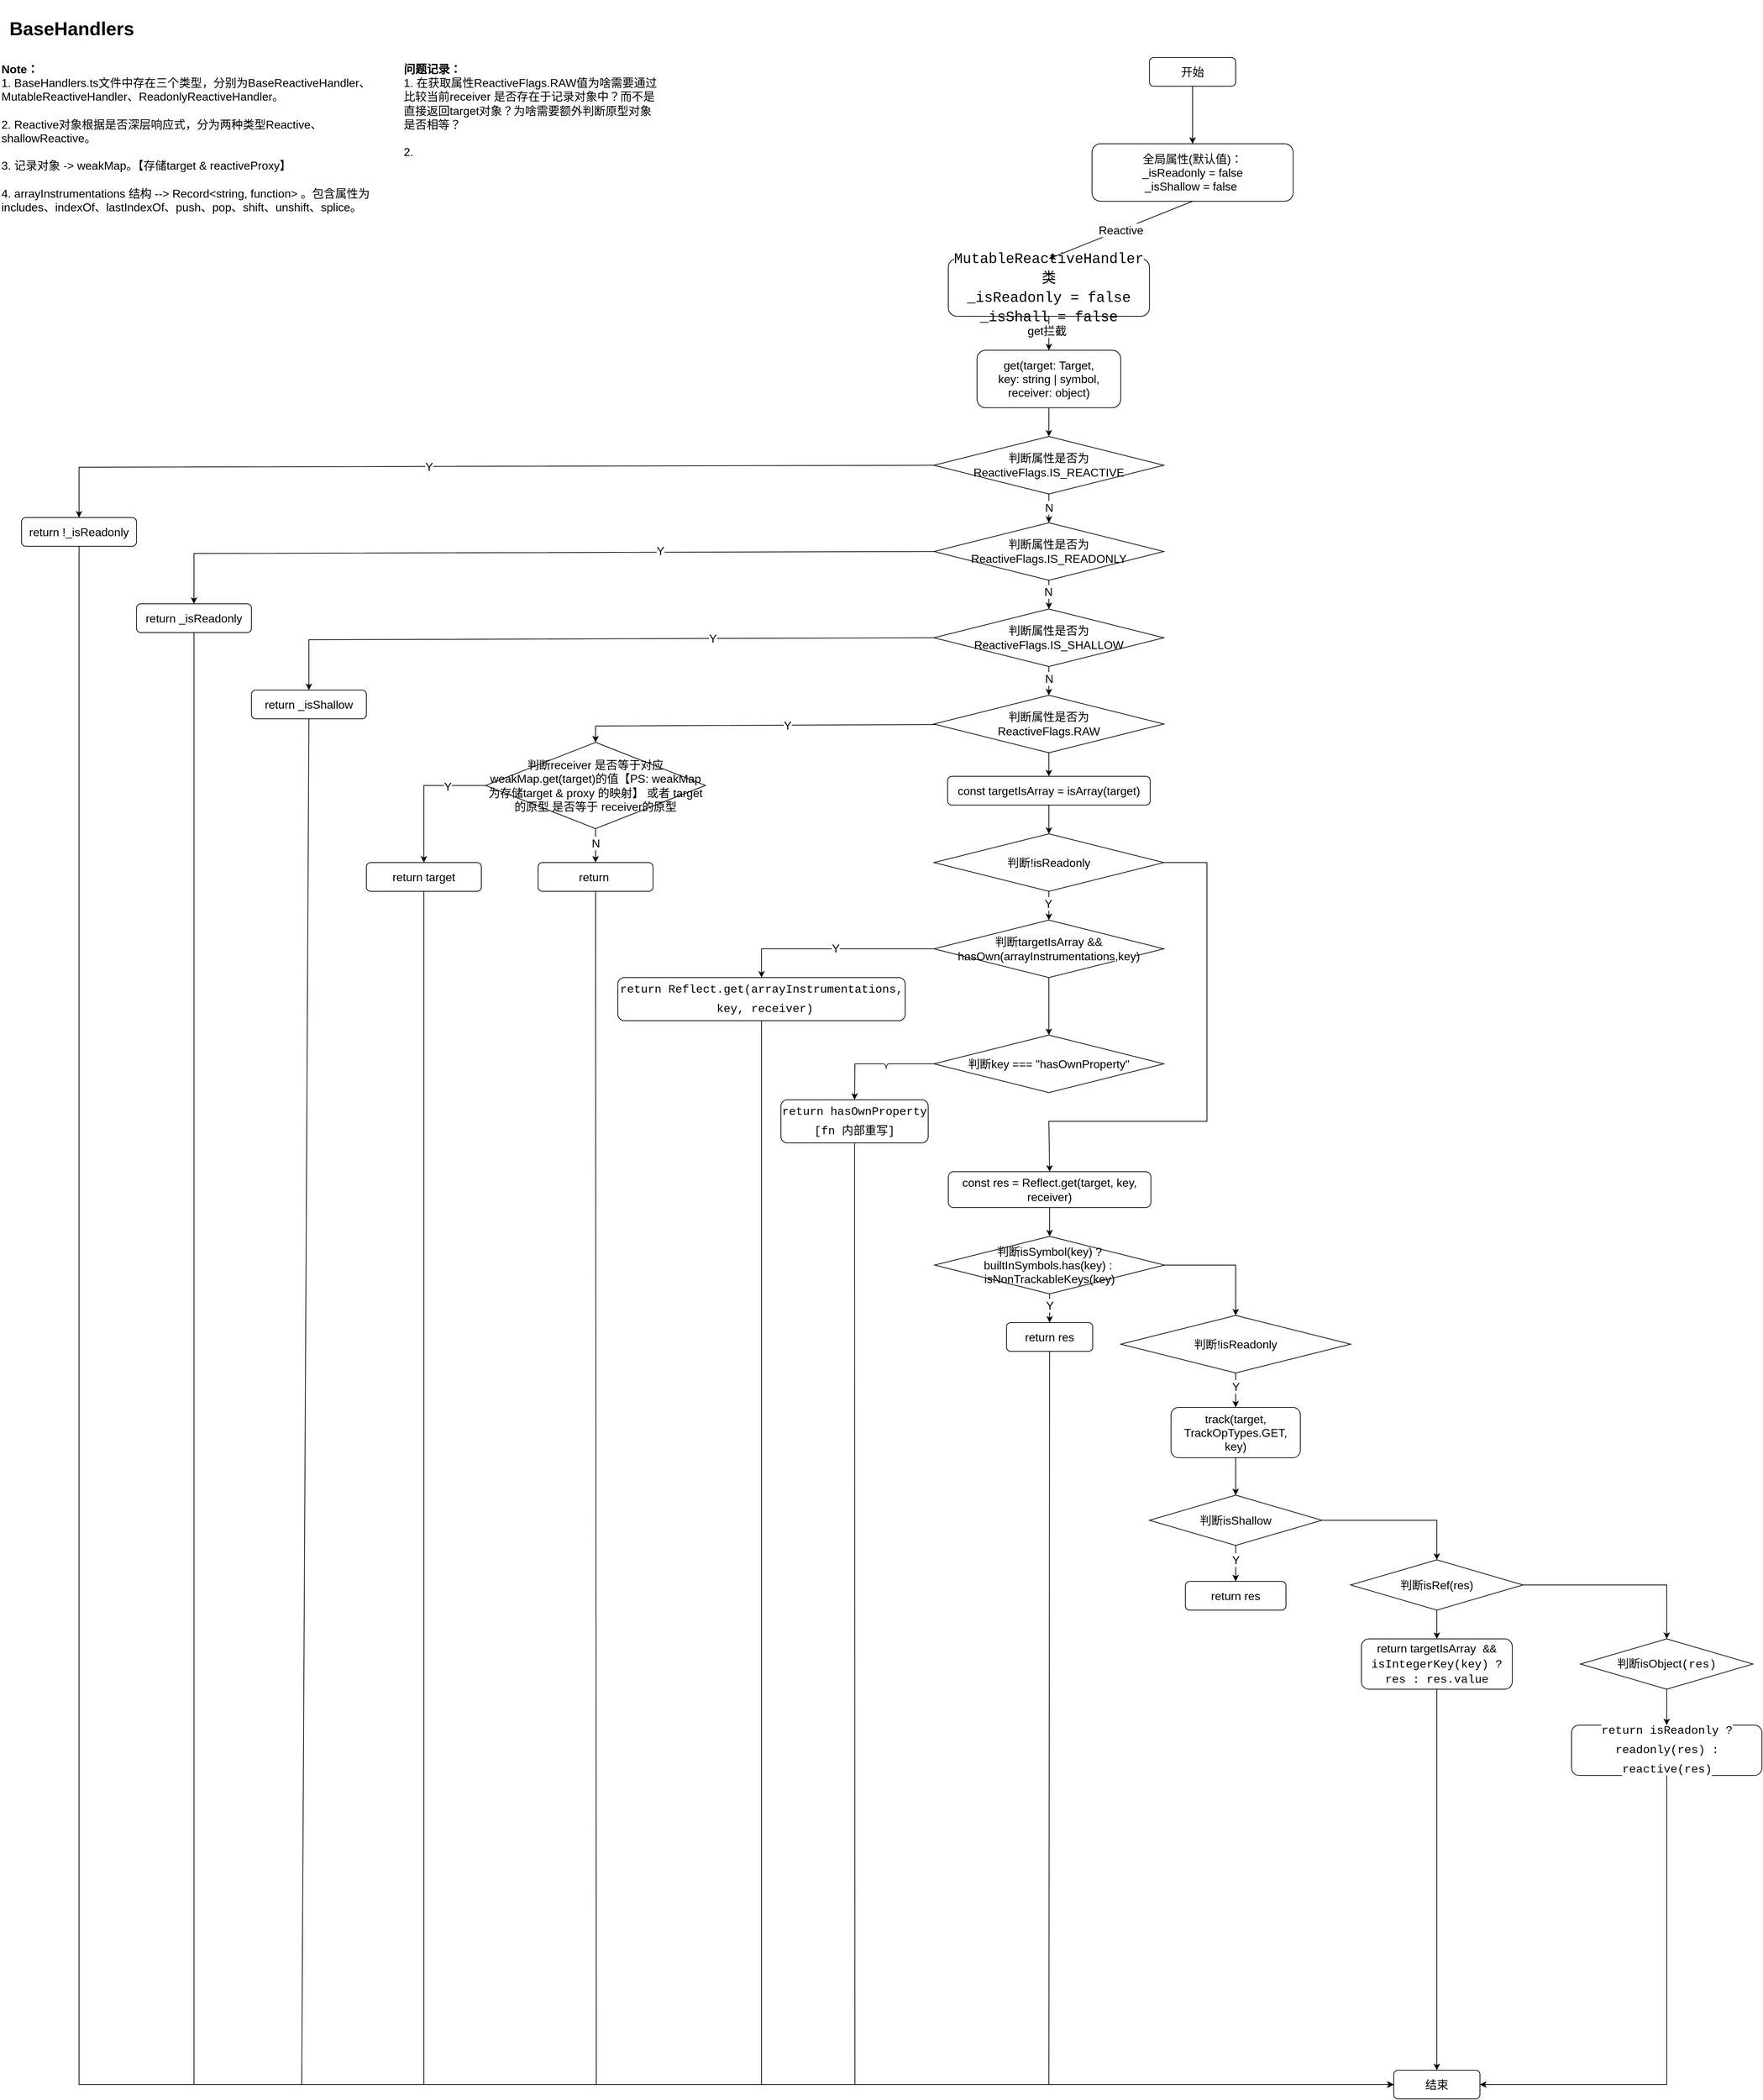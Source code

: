 <mxfile version="21.6.1" type="device">
  <diagram name="第 1 页" id="eE3fHEXswbHY-f9UicwJ">
    <mxGraphModel dx="2695" dy="1029" grid="1" gridSize="10" guides="1" tooltips="1" connect="1" arrows="1" fold="1" page="1" pageScale="1" pageWidth="1169" pageHeight="827" math="0" shadow="0">
      <root>
        <mxCell id="0" />
        <mxCell id="1" parent="0" />
        <mxCell id="02nY0yU2g49zin4ahf_P-1" value="开始" style="rounded=1;whiteSpace=wrap;html=1;fontSize=16;" vertex="1" parent="1">
          <mxGeometry x="480" y="120" width="120" height="40" as="geometry" />
        </mxCell>
        <mxCell id="02nY0yU2g49zin4ahf_P-4" value="BaseHandlers" style="text;html=1;strokeColor=none;fillColor=none;align=center;verticalAlign=middle;whiteSpace=wrap;rounded=0;fontSize=26;fontStyle=1" vertex="1" parent="1">
          <mxGeometry x="-1120" y="40" width="200" height="80" as="geometry" />
        </mxCell>
        <mxCell id="02nY0yU2g49zin4ahf_P-5" value="全局属性(默认值)：&lt;br&gt;_isReadonly = false&lt;br&gt;_isShallow = false&amp;nbsp;" style="rounded=1;whiteSpace=wrap;html=1;fontSize=16;" vertex="1" parent="1">
          <mxGeometry x="400" y="240" width="280" height="80" as="geometry" />
        </mxCell>
        <mxCell id="02nY0yU2g49zin4ahf_P-10" value="" style="endArrow=classic;html=1;rounded=0;exitX=0.5;exitY=1;exitDx=0;exitDy=0;" edge="1" parent="1" source="02nY0yU2g49zin4ahf_P-1" target="02nY0yU2g49zin4ahf_P-5">
          <mxGeometry width="50" height="50" relative="1" as="geometry">
            <mxPoint x="170" y="310" as="sourcePoint" />
            <mxPoint x="220" y="260" as="targetPoint" />
          </mxGeometry>
        </mxCell>
        <mxCell id="02nY0yU2g49zin4ahf_P-13" value="get(target: Target,&lt;br&gt;key: string | symbol,&lt;br&gt;receiver: object)" style="rounded=1;whiteSpace=wrap;html=1;fontSize=16;" vertex="1" parent="1">
          <mxGeometry x="240" y="527.27" width="200" height="80" as="geometry" />
        </mxCell>
        <mxCell id="02nY0yU2g49zin4ahf_P-15" value="&lt;div style=&quot;font-family: Consolas, &amp;quot;Courier New&amp;quot;, monospace; font-size: 20px; line-height: 27px;&quot;&gt;&lt;span style=&quot;background-color: rgb(255, 255, 255);&quot;&gt;MutableReactiveHandler类&lt;/span&gt;&lt;/div&gt;&lt;div style=&quot;font-family: Consolas, &amp;quot;Courier New&amp;quot;, monospace; font-size: 20px; line-height: 27px;&quot;&gt;_isReadonly = false&lt;/div&gt;&lt;div style=&quot;font-family: Consolas, &amp;quot;Courier New&amp;quot;, monospace; font-size: 20px; line-height: 27px;&quot;&gt;_isShall = false&lt;/div&gt;" style="rounded=1;whiteSpace=wrap;html=1;fontSize=16;" vertex="1" parent="1">
          <mxGeometry x="200" y="400" width="280" height="80" as="geometry" />
        </mxCell>
        <mxCell id="02nY0yU2g49zin4ahf_P-16" value="" style="endArrow=classic;html=1;rounded=0;exitX=0.5;exitY=1;exitDx=0;exitDy=0;entryX=0.5;entryY=0;entryDx=0;entryDy=0;" edge="1" parent="1" source="02nY0yU2g49zin4ahf_P-5" target="02nY0yU2g49zin4ahf_P-15">
          <mxGeometry width="50" height="50" relative="1" as="geometry">
            <mxPoint x="740" y="440" as="sourcePoint" />
            <mxPoint x="790" y="390" as="targetPoint" />
          </mxGeometry>
        </mxCell>
        <mxCell id="02nY0yU2g49zin4ahf_P-19" value="Reactive" style="edgeLabel;html=1;align=center;verticalAlign=middle;resizable=0;points=[];fontSize=16;" vertex="1" connectable="0" parent="02nY0yU2g49zin4ahf_P-16">
          <mxGeometry x="-0.095" relative="1" as="geometry">
            <mxPoint x="-10" y="4" as="offset" />
          </mxGeometry>
        </mxCell>
        <mxCell id="02nY0yU2g49zin4ahf_P-17" value="" style="endArrow=classic;html=1;rounded=0;exitX=0.5;exitY=1;exitDx=0;exitDy=0;entryX=0.5;entryY=0;entryDx=0;entryDy=0;" edge="1" parent="1" source="02nY0yU2g49zin4ahf_P-15" target="02nY0yU2g49zin4ahf_P-13">
          <mxGeometry width="50" height="50" relative="1" as="geometry">
            <mxPoint x="550" y="580" as="sourcePoint" />
            <mxPoint x="600" y="530" as="targetPoint" />
          </mxGeometry>
        </mxCell>
        <mxCell id="02nY0yU2g49zin4ahf_P-18" value="get拦截" style="edgeLabel;html=1;align=center;verticalAlign=middle;resizable=0;points=[];fontSize=16;" vertex="1" connectable="0" parent="02nY0yU2g49zin4ahf_P-17">
          <mxGeometry x="-0.18" y="-3" relative="1" as="geometry">
            <mxPoint as="offset" />
          </mxGeometry>
        </mxCell>
        <mxCell id="02nY0yU2g49zin4ahf_P-21" value="判断属性是否为&lt;br&gt;ReactiveFlags.IS_REACTIVE" style="rhombus;whiteSpace=wrap;html=1;fontSize=16;" vertex="1" parent="1">
          <mxGeometry x="180" y="647.27" width="320" height="80" as="geometry" />
        </mxCell>
        <mxCell id="02nY0yU2g49zin4ahf_P-22" value="" style="endArrow=classic;html=1;rounded=0;exitX=0.5;exitY=1;exitDx=0;exitDy=0;entryX=0.5;entryY=0;entryDx=0;entryDy=0;" edge="1" parent="1" source="02nY0yU2g49zin4ahf_P-13" target="02nY0yU2g49zin4ahf_P-21">
          <mxGeometry width="50" height="50" relative="1" as="geometry">
            <mxPoint x="632" y="657.27" as="sourcePoint" />
            <mxPoint x="682" y="607.27" as="targetPoint" />
          </mxGeometry>
        </mxCell>
        <mxCell id="02nY0yU2g49zin4ahf_P-23" value="结束" style="rounded=1;whiteSpace=wrap;html=1;fontSize=16;" vertex="1" parent="1">
          <mxGeometry x="820" y="2920" width="120" height="40" as="geometry" />
        </mxCell>
        <mxCell id="02nY0yU2g49zin4ahf_P-24" value="return !_isReadonly" style="rounded=1;whiteSpace=wrap;html=1;fontSize=16;" vertex="1" parent="1">
          <mxGeometry x="-1090" y="760" width="160" height="40" as="geometry" />
        </mxCell>
        <mxCell id="02nY0yU2g49zin4ahf_P-25" value="" style="endArrow=classic;html=1;rounded=0;exitX=0;exitY=0.5;exitDx=0;exitDy=0;entryX=0.5;entryY=0;entryDx=0;entryDy=0;" edge="1" parent="1" source="02nY0yU2g49zin4ahf_P-21" target="02nY0yU2g49zin4ahf_P-24">
          <mxGeometry width="50" height="50" relative="1" as="geometry">
            <mxPoint x="282" y="907.27" as="sourcePoint" />
            <mxPoint x="332" y="857.27" as="targetPoint" />
            <Array as="points">
              <mxPoint x="-1010" y="690" />
            </Array>
          </mxGeometry>
        </mxCell>
        <mxCell id="02nY0yU2g49zin4ahf_P-27" value="Y" style="edgeLabel;html=1;align=center;verticalAlign=middle;resizable=0;points=[];fontSize=16;" vertex="1" connectable="0" parent="02nY0yU2g49zin4ahf_P-25">
          <mxGeometry x="0.168" y="-2" relative="1" as="geometry">
            <mxPoint x="33" y="2" as="offset" />
          </mxGeometry>
        </mxCell>
        <mxCell id="02nY0yU2g49zin4ahf_P-26" value="" style="endArrow=classic;html=1;rounded=0;exitX=0.5;exitY=1;exitDx=0;exitDy=0;entryX=0;entryY=0.5;entryDx=0;entryDy=0;" edge="1" parent="1" source="02nY0yU2g49zin4ahf_P-24" target="02nY0yU2g49zin4ahf_P-23">
          <mxGeometry width="50" height="50" relative="1" as="geometry">
            <mxPoint x="450" y="1330" as="sourcePoint" />
            <mxPoint x="500" y="1280" as="targetPoint" />
            <Array as="points">
              <mxPoint x="-1010" y="2940" />
            </Array>
          </mxGeometry>
        </mxCell>
        <mxCell id="02nY0yU2g49zin4ahf_P-28" value="判断属性是否为&lt;br&gt;ReactiveFlags.IS_READONLY" style="rhombus;whiteSpace=wrap;html=1;fontSize=16;" vertex="1" parent="1">
          <mxGeometry x="180" y="767.27" width="320" height="80" as="geometry" />
        </mxCell>
        <mxCell id="02nY0yU2g49zin4ahf_P-29" value="" style="endArrow=classic;html=1;rounded=0;exitX=0.5;exitY=1;exitDx=0;exitDy=0;" edge="1" parent="1" source="02nY0yU2g49zin4ahf_P-21" target="02nY0yU2g49zin4ahf_P-28">
          <mxGeometry width="50" height="50" relative="1" as="geometry">
            <mxPoint x="522" y="777.27" as="sourcePoint" />
            <mxPoint x="572" y="727.27" as="targetPoint" />
          </mxGeometry>
        </mxCell>
        <mxCell id="02nY0yU2g49zin4ahf_P-43" value="N" style="edgeLabel;html=1;align=center;verticalAlign=middle;resizable=0;points=[];fontSize=16;" vertex="1" connectable="0" parent="02nY0yU2g49zin4ahf_P-29">
          <mxGeometry x="-0.086" relative="1" as="geometry">
            <mxPoint as="offset" />
          </mxGeometry>
        </mxCell>
        <mxCell id="02nY0yU2g49zin4ahf_P-30" value="return _isReadonly" style="rounded=1;whiteSpace=wrap;html=1;fontSize=16;" vertex="1" parent="1">
          <mxGeometry x="-930" y="880" width="160" height="40" as="geometry" />
        </mxCell>
        <mxCell id="02nY0yU2g49zin4ahf_P-31" value="" style="endArrow=classic;html=1;rounded=0;entryX=0.5;entryY=0;entryDx=0;entryDy=0;exitX=0;exitY=0.5;exitDx=0;exitDy=0;" edge="1" parent="1" source="02nY0yU2g49zin4ahf_P-28" target="02nY0yU2g49zin4ahf_P-30">
          <mxGeometry width="50" height="50" relative="1" as="geometry">
            <mxPoint x="22" y="817.27" as="sourcePoint" />
            <mxPoint x="72" y="767.27" as="targetPoint" />
            <Array as="points">
              <mxPoint x="-850" y="810" />
            </Array>
          </mxGeometry>
        </mxCell>
        <mxCell id="02nY0yU2g49zin4ahf_P-38" value="Y" style="edgeLabel;html=1;align=center;verticalAlign=middle;resizable=0;points=[];fontSize=16;" vertex="1" connectable="0" parent="02nY0yU2g49zin4ahf_P-31">
          <mxGeometry x="-0.306" y="-3" relative="1" as="geometry">
            <mxPoint as="offset" />
          </mxGeometry>
        </mxCell>
        <mxCell id="02nY0yU2g49zin4ahf_P-33" value="" style="endArrow=classic;html=1;rounded=0;exitX=0.5;exitY=1;exitDx=0;exitDy=0;entryX=0;entryY=0.5;entryDx=0;entryDy=0;" edge="1" parent="1" source="02nY0yU2g49zin4ahf_P-30" target="02nY0yU2g49zin4ahf_P-23">
          <mxGeometry width="50" height="50" relative="1" as="geometry">
            <mxPoint x="230" y="1210" as="sourcePoint" />
            <mxPoint x="280" y="1160" as="targetPoint" />
            <Array as="points">
              <mxPoint x="-850" y="2940" />
            </Array>
          </mxGeometry>
        </mxCell>
        <mxCell id="02nY0yU2g49zin4ahf_P-34" value="判断属性是否为&lt;br&gt;ReactiveFlags.IS_SHALLOW" style="rhombus;whiteSpace=wrap;html=1;fontSize=16;" vertex="1" parent="1">
          <mxGeometry x="180" y="887.27" width="320" height="80" as="geometry" />
        </mxCell>
        <mxCell id="02nY0yU2g49zin4ahf_P-35" value="" style="endArrow=classic;html=1;rounded=0;exitX=0.5;exitY=1;exitDx=0;exitDy=0;entryX=0.5;entryY=0;entryDx=0;entryDy=0;" edge="1" parent="1" source="02nY0yU2g49zin4ahf_P-28" target="02nY0yU2g49zin4ahf_P-34">
          <mxGeometry width="50" height="50" relative="1" as="geometry">
            <mxPoint x="522" y="857.27" as="sourcePoint" />
            <mxPoint x="522" y="897.27" as="targetPoint" />
          </mxGeometry>
        </mxCell>
        <mxCell id="02nY0yU2g49zin4ahf_P-44" value="N" style="edgeLabel;html=1;align=center;verticalAlign=middle;resizable=0;points=[];fontSize=16;" vertex="1" connectable="0" parent="02nY0yU2g49zin4ahf_P-35">
          <mxGeometry x="-0.229" y="-1" relative="1" as="geometry">
            <mxPoint as="offset" />
          </mxGeometry>
        </mxCell>
        <mxCell id="02nY0yU2g49zin4ahf_P-36" value="return _isShallow" style="rounded=1;whiteSpace=wrap;html=1;fontSize=16;" vertex="1" parent="1">
          <mxGeometry x="-770" y="1000" width="160" height="40" as="geometry" />
        </mxCell>
        <mxCell id="02nY0yU2g49zin4ahf_P-37" value="" style="endArrow=classic;html=1;rounded=0;exitX=0;exitY=0.5;exitDx=0;exitDy=0;entryX=0.5;entryY=0;entryDx=0;entryDy=0;" edge="1" parent="1" source="02nY0yU2g49zin4ahf_P-34" target="02nY0yU2g49zin4ahf_P-36">
          <mxGeometry width="50" height="50" relative="1" as="geometry">
            <mxPoint x="92" y="937.27" as="sourcePoint" />
            <mxPoint x="142" y="887.27" as="targetPoint" />
            <Array as="points">
              <mxPoint x="-690" y="930" />
            </Array>
          </mxGeometry>
        </mxCell>
        <mxCell id="02nY0yU2g49zin4ahf_P-39" value="Y" style="edgeLabel;html=1;align=center;verticalAlign=middle;resizable=0;points=[];fontSize=16;" vertex="1" connectable="0" parent="02nY0yU2g49zin4ahf_P-37">
          <mxGeometry x="-0.344" relative="1" as="geometry">
            <mxPoint as="offset" />
          </mxGeometry>
        </mxCell>
        <mxCell id="02nY0yU2g49zin4ahf_P-40" value="" style="endArrow=classic;html=1;rounded=0;exitX=0.5;exitY=1;exitDx=0;exitDy=0;entryX=0;entryY=0.5;entryDx=0;entryDy=0;" edge="1" parent="1" source="02nY0yU2g49zin4ahf_P-54" target="02nY0yU2g49zin4ahf_P-23">
          <mxGeometry width="50" height="50" relative="1" as="geometry">
            <mxPoint x="-50" y="1130" as="sourcePoint" />
            <mxPoint x="400" y="1270" as="targetPoint" />
            <Array as="points">
              <mxPoint x="-290" y="2940" />
            </Array>
          </mxGeometry>
        </mxCell>
        <mxCell id="02nY0yU2g49zin4ahf_P-41" value="判断属性是否为&lt;br&gt;ReactiveFlags.RAW" style="rhombus;whiteSpace=wrap;html=1;fontSize=16;" vertex="1" parent="1">
          <mxGeometry x="180" y="1007.27" width="320" height="80" as="geometry" />
        </mxCell>
        <mxCell id="02nY0yU2g49zin4ahf_P-42" value="" style="endArrow=classic;html=1;rounded=0;exitX=0.5;exitY=1;exitDx=0;exitDy=0;" edge="1" parent="1" source="02nY0yU2g49zin4ahf_P-34" target="02nY0yU2g49zin4ahf_P-41">
          <mxGeometry width="50" height="50" relative="1" as="geometry">
            <mxPoint x="602" y="1007.27" as="sourcePoint" />
            <mxPoint x="602" y="1047.27" as="targetPoint" />
          </mxGeometry>
        </mxCell>
        <mxCell id="02nY0yU2g49zin4ahf_P-45" value="N" style="edgeLabel;html=1;align=center;verticalAlign=middle;resizable=0;points=[];fontSize=16;" vertex="1" connectable="0" parent="02nY0yU2g49zin4ahf_P-42">
          <mxGeometry x="-0.211" relative="1" as="geometry">
            <mxPoint as="offset" />
          </mxGeometry>
        </mxCell>
        <mxCell id="02nY0yU2g49zin4ahf_P-46" value="" style="endArrow=classic;html=1;rounded=0;entryX=0.5;entryY=0;entryDx=0;entryDy=0;" edge="1" parent="1" source="02nY0yU2g49zin4ahf_P-41" target="02nY0yU2g49zin4ahf_P-52">
          <mxGeometry width="50" height="50" relative="1" as="geometry">
            <mxPoint x="-98" y="1047.27" as="sourcePoint" />
            <mxPoint x="-318" y="1087.27" as="targetPoint" />
            <Array as="points">
              <mxPoint x="-291" y="1050" />
            </Array>
          </mxGeometry>
        </mxCell>
        <mxCell id="02nY0yU2g49zin4ahf_P-49" value="Y" style="edgeLabel;html=1;align=center;verticalAlign=middle;resizable=0;points=[];fontSize=16;" vertex="1" connectable="0" parent="02nY0yU2g49zin4ahf_P-46">
          <mxGeometry x="-0.169" relative="1" as="geometry">
            <mxPoint as="offset" />
          </mxGeometry>
        </mxCell>
        <mxCell id="02nY0yU2g49zin4ahf_P-51" value="" style="endArrow=classic;html=1;rounded=0;exitX=0.5;exitY=1;exitDx=0;exitDy=0;entryX=0.5;entryY=0;entryDx=0;entryDy=0;" edge="1" parent="1" source="02nY0yU2g49zin4ahf_P-41" target="02nY0yU2g49zin4ahf_P-68">
          <mxGeometry width="50" height="50" relative="1" as="geometry">
            <mxPoint x="482" y="1167.27" as="sourcePoint" />
            <mxPoint x="490" y="1120" as="targetPoint" />
          </mxGeometry>
        </mxCell>
        <mxCell id="02nY0yU2g49zin4ahf_P-52" value="判断receiver 是否等于对应weakMap.get(target)的值【PS: weakMap 为存储target &amp;amp; proxy 的映射】 或者 target的原型 是否等于 receiver的原型" style="rhombus;whiteSpace=wrap;html=1;fontSize=16;" vertex="1" parent="1">
          <mxGeometry x="-444" y="1072.73" width="306" height="120" as="geometry" />
        </mxCell>
        <mxCell id="02nY0yU2g49zin4ahf_P-56" value="" style="endArrow=classic;html=1;rounded=0;exitX=0.5;exitY=1;exitDx=0;exitDy=0;entryX=0;entryY=0.5;entryDx=0;entryDy=0;" edge="1" parent="1" source="02nY0yU2g49zin4ahf_P-36" target="02nY0yU2g49zin4ahf_P-23">
          <mxGeometry width="50" height="50" relative="1" as="geometry">
            <mxPoint x="-520" y="1080" as="sourcePoint" />
            <mxPoint x="610" y="1540" as="targetPoint" />
            <Array as="points">
              <mxPoint x="-700" y="2940" />
            </Array>
          </mxGeometry>
        </mxCell>
        <mxCell id="02nY0yU2g49zin4ahf_P-54" value="return&amp;nbsp;" style="rounded=1;whiteSpace=wrap;html=1;fontSize=16;" vertex="1" parent="1">
          <mxGeometry x="-371" y="1240" width="160" height="40" as="geometry" />
        </mxCell>
        <mxCell id="02nY0yU2g49zin4ahf_P-58" value="" style="endArrow=classic;html=1;rounded=0;entryX=0.5;entryY=0;entryDx=0;entryDy=0;exitX=0.5;exitY=1;exitDx=0;exitDy=0;" edge="1" parent="1" source="02nY0yU2g49zin4ahf_P-52" target="02nY0yU2g49zin4ahf_P-54">
          <mxGeometry width="50" height="50" relative="1" as="geometry">
            <mxPoint x="-498" y="1210" as="sourcePoint" />
            <mxPoint x="-558" y="1140" as="targetPoint" />
            <Array as="points" />
          </mxGeometry>
        </mxCell>
        <mxCell id="02nY0yU2g49zin4ahf_P-62" value="N" style="edgeLabel;html=1;align=center;verticalAlign=middle;resizable=0;points=[];fontSize=16;" vertex="1" connectable="0" parent="02nY0yU2g49zin4ahf_P-58">
          <mxGeometry x="-0.162" y="-4" relative="1" as="geometry">
            <mxPoint x="4" as="offset" />
          </mxGeometry>
        </mxCell>
        <mxCell id="02nY0yU2g49zin4ahf_P-59" value="return target" style="rounded=1;whiteSpace=wrap;html=1;fontSize=16;" vertex="1" parent="1">
          <mxGeometry x="-610" y="1240" width="160" height="40" as="geometry" />
        </mxCell>
        <mxCell id="02nY0yU2g49zin4ahf_P-60" value="" style="endArrow=classic;html=1;rounded=0;exitX=0;exitY=0.5;exitDx=0;exitDy=0;entryX=0.5;entryY=0;entryDx=0;entryDy=0;" edge="1" parent="1" source="02nY0yU2g49zin4ahf_P-52" target="02nY0yU2g49zin4ahf_P-59">
          <mxGeometry width="50" height="50" relative="1" as="geometry">
            <mxPoint x="-358" y="1180" as="sourcePoint" />
            <mxPoint x="-308" y="1130" as="targetPoint" />
            <Array as="points">
              <mxPoint x="-530" y="1132.73" />
            </Array>
          </mxGeometry>
        </mxCell>
        <mxCell id="02nY0yU2g49zin4ahf_P-63" value="Y&lt;br style=&quot;font-size: 16px;&quot;&gt;" style="edgeLabel;html=1;align=center;verticalAlign=middle;resizable=0;points=[];fontSize=16;" vertex="1" connectable="0" parent="02nY0yU2g49zin4ahf_P-60">
          <mxGeometry x="-0.237" y="-2" relative="1" as="geometry">
            <mxPoint x="20" y="3" as="offset" />
          </mxGeometry>
        </mxCell>
        <mxCell id="02nY0yU2g49zin4ahf_P-61" value="" style="endArrow=classic;html=1;rounded=0;exitX=0.5;exitY=1;exitDx=0;exitDy=0;entryX=0;entryY=0.5;entryDx=0;entryDy=0;" edge="1" parent="1" source="02nY0yU2g49zin4ahf_P-59" target="02nY0yU2g49zin4ahf_P-23">
          <mxGeometry width="50" height="50" relative="1" as="geometry">
            <mxPoint x="100" y="1480" as="sourcePoint" />
            <mxPoint x="612.222" y="1540" as="targetPoint" />
            <Array as="points">
              <mxPoint x="-530" y="2940" />
            </Array>
          </mxGeometry>
        </mxCell>
        <mxCell id="02nY0yU2g49zin4ahf_P-64" value="&lt;b&gt;问题记录：&lt;/b&gt;&lt;br&gt;1. 在获取属性ReactiveFlags.RAW值为啥需要通过比较当前receiver 是否存在于记录对象中？而不是直接返回target对象？为啥需要额外判断原型对象是否相等？&lt;br&gt;&lt;br&gt;2.&amp;nbsp;" style="text;html=1;strokeColor=none;fillColor=none;align=left;verticalAlign=top;whiteSpace=wrap;rounded=0;fontSize=16;" vertex="1" parent="1">
          <mxGeometry x="-560" y="120" width="360" height="210" as="geometry" />
        </mxCell>
        <mxCell id="02nY0yU2g49zin4ahf_P-65" value="&lt;b&gt;Note：&lt;/b&gt;&lt;br&gt;1. BaseHandlers.ts文件中存在三个类型，分别为BaseReactiveHandler、&lt;br&gt;MutableReactiveHandler、ReadonlyReactiveHandler。&lt;br&gt;&lt;br&gt;2. Reactive对象根据是否深层响应式，分为两种类型Reactive、shallowReactive。&lt;br&gt;&lt;br&gt;3. 记录对象 -&amp;gt; weakMap。【存储target &amp;amp; reactiveProxy】&lt;br&gt;&lt;br&gt;4.&amp;nbsp;arrayInstrumentations 结构 --&amp;gt; Record&amp;lt;string, function&amp;gt; 。包含属性为&lt;br&gt;includes、indexOf、lastIndexOf、push、pop、shift、unshift、splice。" style="text;html=1;strokeColor=none;fillColor=none;align=left;verticalAlign=top;whiteSpace=wrap;rounded=0;fontSize=16;" vertex="1" parent="1">
          <mxGeometry x="-1120" y="120" width="520" height="370" as="geometry" />
        </mxCell>
        <mxCell id="02nY0yU2g49zin4ahf_P-66" value="判断!isReadonly" style="rhombus;whiteSpace=wrap;html=1;fontSize=16;" vertex="1" parent="1">
          <mxGeometry x="180" y="1200" width="320" height="80" as="geometry" />
        </mxCell>
        <mxCell id="02nY0yU2g49zin4ahf_P-68" value="const targetIsArray = isArray(target)" style="rounded=1;whiteSpace=wrap;html=1;fontSize=16;" vertex="1" parent="1">
          <mxGeometry x="199" y="1120" width="282" height="40" as="geometry" />
        </mxCell>
        <mxCell id="02nY0yU2g49zin4ahf_P-69" value="" style="endArrow=classic;html=1;rounded=0;exitX=0.5;exitY=1;exitDx=0;exitDy=0;entryX=0.5;entryY=0;entryDx=0;entryDy=0;" edge="1" parent="1" source="02nY0yU2g49zin4ahf_P-68" target="02nY0yU2g49zin4ahf_P-66">
          <mxGeometry width="50" height="50" relative="1" as="geometry">
            <mxPoint x="380" y="1167" as="sourcePoint" />
            <mxPoint x="380" y="1200" as="targetPoint" />
          </mxGeometry>
        </mxCell>
        <mxCell id="02nY0yU2g49zin4ahf_P-70" value="判断targetIsArray &amp;amp;&amp;amp; hasOwn(arrayInstrumentations&lt;span style=&quot;background-color: rgb(255, 255, 255);&quot;&gt;,key&lt;/span&gt;&lt;span style=&quot;background-color: initial;&quot;&gt;)&lt;/span&gt;" style="rhombus;whiteSpace=wrap;html=1;fontSize=16;" vertex="1" parent="1">
          <mxGeometry x="180" y="1320" width="320" height="80" as="geometry" />
        </mxCell>
        <mxCell id="02nY0yU2g49zin4ahf_P-71" value="" style="endArrow=classic;html=1;rounded=0;exitX=0.5;exitY=1;exitDx=0;exitDy=0;" edge="1" parent="1" source="02nY0yU2g49zin4ahf_P-66" target="02nY0yU2g49zin4ahf_P-70">
          <mxGeometry width="50" height="50" relative="1" as="geometry">
            <mxPoint x="470" y="1340" as="sourcePoint" />
            <mxPoint x="520" y="1290" as="targetPoint" />
          </mxGeometry>
        </mxCell>
        <mxCell id="02nY0yU2g49zin4ahf_P-72" value="Y" style="edgeLabel;html=1;align=center;verticalAlign=middle;resizable=0;points=[];fontSize=16;" vertex="1" connectable="0" parent="02nY0yU2g49zin4ahf_P-71">
          <mxGeometry x="-0.182" y="-1" relative="1" as="geometry">
            <mxPoint as="offset" />
          </mxGeometry>
        </mxCell>
        <mxCell id="02nY0yU2g49zin4ahf_P-73" value="判断key === &quot;hasOwnProperty&quot;" style="rhombus;whiteSpace=wrap;html=1;fontSize=16;" vertex="1" parent="1">
          <mxGeometry x="180" y="1480" width="320" height="80" as="geometry" />
        </mxCell>
        <mxCell id="02nY0yU2g49zin4ahf_P-74" value="" style="endArrow=classic;html=1;rounded=0;exitX=0.5;exitY=1;exitDx=0;exitDy=0;entryX=0.5;entryY=0;entryDx=0;entryDy=0;" edge="1" parent="1" source="02nY0yU2g49zin4ahf_P-70" target="02nY0yU2g49zin4ahf_P-73">
          <mxGeometry width="50" height="50" relative="1" as="geometry">
            <mxPoint x="530" y="1450" as="sourcePoint" />
            <mxPoint x="580" y="1400" as="targetPoint" />
          </mxGeometry>
        </mxCell>
        <mxCell id="02nY0yU2g49zin4ahf_P-75" value="&lt;div style=&quot;font-family: Consolas, &amp;quot;Courier New&amp;quot;, monospace; line-height: 27px;&quot;&gt;&lt;span style=&quot;background-color: rgb(255, 255, 255);&quot;&gt;&lt;font style=&quot;font-size: 16px;&quot;&gt;return &lt;font style=&quot;font-size: 16px;&quot;&gt;Reflect.get(arrayInstrumentations,&lt;/font&gt;&lt;/font&gt;&lt;/span&gt;&lt;/div&gt;&lt;div style=&quot;font-family: Consolas, &amp;quot;Courier New&amp;quot;, monospace; line-height: 27px;&quot;&gt;&lt;span style=&quot;background-color: rgb(255, 255, 255);&quot;&gt;&lt;font style=&quot;font-size: 16px;&quot;&gt;&amp;nbsp;key, receiver)&lt;/font&gt;&lt;/span&gt;&lt;/div&gt;" style="rounded=1;whiteSpace=wrap;html=1;fontSize=16;" vertex="1" parent="1">
          <mxGeometry x="-260" y="1400" width="400" height="60" as="geometry" />
        </mxCell>
        <mxCell id="02nY0yU2g49zin4ahf_P-76" value="" style="endArrow=classic;html=1;rounded=0;exitX=0;exitY=0.5;exitDx=0;exitDy=0;entryX=0.5;entryY=0;entryDx=0;entryDy=0;" edge="1" parent="1" source="02nY0yU2g49zin4ahf_P-70" target="02nY0yU2g49zin4ahf_P-75">
          <mxGeometry width="50" height="50" relative="1" as="geometry">
            <mxPoint x="90" y="1350" as="sourcePoint" />
            <mxPoint x="90" y="1390" as="targetPoint" />
            <Array as="points">
              <mxPoint x="-60" y="1360" />
            </Array>
          </mxGeometry>
        </mxCell>
        <mxCell id="02nY0yU2g49zin4ahf_P-77" value="Y" style="edgeLabel;html=1;align=center;verticalAlign=middle;resizable=0;points=[];fontSize=16;" vertex="1" connectable="0" parent="02nY0yU2g49zin4ahf_P-76">
          <mxGeometry x="-0.021" y="-1" relative="1" as="geometry">
            <mxPoint as="offset" />
          </mxGeometry>
        </mxCell>
        <mxCell id="02nY0yU2g49zin4ahf_P-78" value="&lt;div style=&quot;font-family: Consolas, &amp;quot;Courier New&amp;quot;, monospace; line-height: 27px;&quot;&gt;&lt;span style=&quot;background-color: rgb(255, 255, 255);&quot;&gt;&lt;font style=&quot;font-size: 16px;&quot;&gt;return hasOwnProperty&lt;/font&gt;&lt;/span&gt;&lt;/div&gt;&lt;div style=&quot;font-family: Consolas, &amp;quot;Courier New&amp;quot;, monospace; line-height: 27px;&quot;&gt;&lt;span style=&quot;background-color: rgb(255, 255, 255);&quot;&gt;&lt;font style=&quot;font-size: 16px;&quot;&gt;[fn 内部重写]&lt;/font&gt;&lt;/span&gt;&lt;/div&gt;" style="rounded=1;whiteSpace=wrap;html=1;fontSize=16;" vertex="1" parent="1">
          <mxGeometry x="-33" y="1570" width="205" height="60" as="geometry" />
        </mxCell>
        <mxCell id="02nY0yU2g49zin4ahf_P-79" value="" style="endArrow=classic;html=1;rounded=0;exitX=0;exitY=0.5;exitDx=0;exitDy=0;entryX=0.5;entryY=0;entryDx=0;entryDy=0;" edge="1" parent="1" source="02nY0yU2g49zin4ahf_P-73" target="02nY0yU2g49zin4ahf_P-78">
          <mxGeometry width="50" height="50" relative="1" as="geometry">
            <mxPoint x="240" y="1574" as="sourcePoint" />
            <mxPoint x="240" y="1654" as="targetPoint" />
            <Array as="points">
              <mxPoint x="70" y="1520" />
            </Array>
          </mxGeometry>
        </mxCell>
        <mxCell id="02nY0yU2g49zin4ahf_P-82" value="Y" style="edgeLabel;html=1;align=center;verticalAlign=middle;resizable=0;points=[];" vertex="1" connectable="0" parent="02nY0yU2g49zin4ahf_P-79">
          <mxGeometry x="-0.163" y="3" relative="1" as="geometry">
            <mxPoint as="offset" />
          </mxGeometry>
        </mxCell>
        <mxCell id="02nY0yU2g49zin4ahf_P-80" value="" style="endArrow=classic;html=1;rounded=0;exitX=0.5;exitY=1;exitDx=0;exitDy=0;entryX=0;entryY=0.5;entryDx=0;entryDy=0;" edge="1" parent="1" source="02nY0yU2g49zin4ahf_P-75" target="02nY0yU2g49zin4ahf_P-23">
          <mxGeometry width="50" height="50" relative="1" as="geometry">
            <mxPoint x="-230" y="1650" as="sourcePoint" />
            <mxPoint x="90" y="2470" as="targetPoint" />
            <Array as="points">
              <mxPoint x="-60" y="2940" />
            </Array>
          </mxGeometry>
        </mxCell>
        <mxCell id="02nY0yU2g49zin4ahf_P-81" value="" style="endArrow=classic;html=1;rounded=0;exitX=0.5;exitY=1;exitDx=0;exitDy=0;entryX=0;entryY=0.5;entryDx=0;entryDy=0;" edge="1" parent="1" source="02nY0yU2g49zin4ahf_P-78" target="02nY0yU2g49zin4ahf_P-23">
          <mxGeometry width="50" height="50" relative="1" as="geometry">
            <mxPoint x="190" y="1960" as="sourcePoint" />
            <mxPoint x="90" y="2470" as="targetPoint" />
            <Array as="points">
              <mxPoint x="70" y="2940" />
            </Array>
          </mxGeometry>
        </mxCell>
        <mxCell id="02nY0yU2g49zin4ahf_P-83" value="const res = Reflect.get(target, key, receiver)" style="rounded=1;whiteSpace=wrap;html=1;fontSize=16;" vertex="1" parent="1">
          <mxGeometry x="200" y="1670" width="282" height="50" as="geometry" />
        </mxCell>
        <mxCell id="02nY0yU2g49zin4ahf_P-84" value="" style="endArrow=classic;html=1;rounded=0;exitX=1;exitY=0.5;exitDx=0;exitDy=0;entryX=0.5;entryY=0;entryDx=0;entryDy=0;" edge="1" parent="1" source="02nY0yU2g49zin4ahf_P-66" target="02nY0yU2g49zin4ahf_P-83">
          <mxGeometry width="50" height="50" relative="1" as="geometry">
            <mxPoint x="830" y="1540" as="sourcePoint" />
            <mxPoint x="880" y="1490" as="targetPoint" />
            <Array as="points">
              <mxPoint x="560" y="1240" />
              <mxPoint x="560" y="1600" />
              <mxPoint x="340" y="1600" />
            </Array>
          </mxGeometry>
        </mxCell>
        <mxCell id="02nY0yU2g49zin4ahf_P-86" value="" style="endArrow=classic;html=1;rounded=0;exitX=0.5;exitY=1;exitDx=0;exitDy=0;entryX=0.5;entryY=0;entryDx=0;entryDy=0;" edge="1" parent="1" source="02nY0yU2g49zin4ahf_P-83" target="02nY0yU2g49zin4ahf_P-87">
          <mxGeometry width="50" height="50" relative="1" as="geometry">
            <mxPoint x="640" y="1810" as="sourcePoint" />
            <mxPoint x="341" y="1760" as="targetPoint" />
          </mxGeometry>
        </mxCell>
        <mxCell id="02nY0yU2g49zin4ahf_P-87" value="判断isSymbol(key) ? builtInSymbols.has(key) :&amp;nbsp;&lt;br&gt;isNonTrackableKeys(key)" style="rhombus;whiteSpace=wrap;html=1;fontSize=16;" vertex="1" parent="1">
          <mxGeometry x="181" y="1760" width="320" height="80" as="geometry" />
        </mxCell>
        <mxCell id="02nY0yU2g49zin4ahf_P-88" value="return res" style="rounded=1;whiteSpace=wrap;html=1;fontSize=16;" vertex="1" parent="1">
          <mxGeometry x="281" y="1880" width="120" height="40" as="geometry" />
        </mxCell>
        <mxCell id="02nY0yU2g49zin4ahf_P-89" value="" style="endArrow=classic;html=1;rounded=0;exitX=0.5;exitY=1;exitDx=0;exitDy=0;entryX=0.5;entryY=0;entryDx=0;entryDy=0;" edge="1" parent="1" source="02nY0yU2g49zin4ahf_P-87" target="02nY0yU2g49zin4ahf_P-88">
          <mxGeometry width="50" height="50" relative="1" as="geometry">
            <mxPoint x="570" y="1770" as="sourcePoint" />
            <mxPoint x="570" y="1810" as="targetPoint" />
          </mxGeometry>
        </mxCell>
        <mxCell id="02nY0yU2g49zin4ahf_P-90" value="Y" style="edgeLabel;html=1;align=center;verticalAlign=middle;resizable=0;points=[];fontSize=16;" vertex="1" connectable="0" parent="02nY0yU2g49zin4ahf_P-89">
          <mxGeometry x="-0.228" relative="1" as="geometry">
            <mxPoint as="offset" />
          </mxGeometry>
        </mxCell>
        <mxCell id="02nY0yU2g49zin4ahf_P-91" value="" style="endArrow=classic;html=1;rounded=0;exitX=0.5;exitY=1;exitDx=0;exitDy=0;entryX=0;entryY=0.5;entryDx=0;entryDy=0;" edge="1" parent="1" source="02nY0yU2g49zin4ahf_P-88" target="02nY0yU2g49zin4ahf_P-23">
          <mxGeometry width="50" height="50" relative="1" as="geometry">
            <mxPoint x="310" y="2070" as="sourcePoint" />
            <mxPoint x="360" y="2020" as="targetPoint" />
            <Array as="points">
              <mxPoint x="340" y="2940" />
            </Array>
          </mxGeometry>
        </mxCell>
        <mxCell id="02nY0yU2g49zin4ahf_P-92" value="" style="endArrow=classic;html=1;rounded=0;exitX=1;exitY=0.5;exitDx=0;exitDy=0;entryX=0.5;entryY=0;entryDx=0;entryDy=0;" edge="1" parent="1" source="02nY0yU2g49zin4ahf_P-87" target="02nY0yU2g49zin4ahf_P-93">
          <mxGeometry width="50" height="50" relative="1" as="geometry">
            <mxPoint x="660" y="1970" as="sourcePoint" />
            <mxPoint x="710" y="1920" as="targetPoint" />
            <Array as="points">
              <mxPoint x="600" y="1800" />
            </Array>
          </mxGeometry>
        </mxCell>
        <mxCell id="02nY0yU2g49zin4ahf_P-93" value="判断!isReadonly" style="rhombus;whiteSpace=wrap;html=1;fontSize=16;" vertex="1" parent="1">
          <mxGeometry x="440" y="1870" width="320" height="80" as="geometry" />
        </mxCell>
        <mxCell id="02nY0yU2g49zin4ahf_P-95" value="track(target, TrackOpTypes.GET, key)" style="rounded=1;whiteSpace=wrap;html=1;fontSize=16;" vertex="1" parent="1">
          <mxGeometry x="510" y="1998" width="180" height="70" as="geometry" />
        </mxCell>
        <mxCell id="02nY0yU2g49zin4ahf_P-96" value="" style="endArrow=classic;html=1;rounded=0;exitX=0.5;exitY=1;exitDx=0;exitDy=0;entryX=0.5;entryY=0;entryDx=0;entryDy=0;" edge="1" parent="1" source="02nY0yU2g49zin4ahf_P-93" target="02nY0yU2g49zin4ahf_P-95">
          <mxGeometry width="50" height="50" relative="1" as="geometry">
            <mxPoint x="790" y="2010" as="sourcePoint" />
            <mxPoint x="840" y="1960" as="targetPoint" />
          </mxGeometry>
        </mxCell>
        <mxCell id="02nY0yU2g49zin4ahf_P-97" value="Y" style="edgeLabel;html=1;align=center;verticalAlign=middle;resizable=0;points=[];fontSize=16;" vertex="1" connectable="0" parent="02nY0yU2g49zin4ahf_P-96">
          <mxGeometry x="-0.212" y="-1" relative="1" as="geometry">
            <mxPoint x="1" as="offset" />
          </mxGeometry>
        </mxCell>
        <mxCell id="02nY0yU2g49zin4ahf_P-98" value="判断isShallow" style="rhombus;whiteSpace=wrap;html=1;fontSize=16;" vertex="1" parent="1">
          <mxGeometry x="480" y="2120" width="240" height="70" as="geometry" />
        </mxCell>
        <mxCell id="02nY0yU2g49zin4ahf_P-99" value="" style="endArrow=classic;html=1;rounded=0;exitX=0.5;exitY=1;exitDx=0;exitDy=0;entryX=0.5;entryY=0;entryDx=0;entryDy=0;" edge="1" parent="1" source="02nY0yU2g49zin4ahf_P-95" target="02nY0yU2g49zin4ahf_P-98">
          <mxGeometry width="50" height="50" relative="1" as="geometry">
            <mxPoint x="740" y="2110" as="sourcePoint" />
            <mxPoint x="790" y="2060" as="targetPoint" />
          </mxGeometry>
        </mxCell>
        <mxCell id="02nY0yU2g49zin4ahf_P-100" value="return res" style="rounded=1;whiteSpace=wrap;html=1;fontSize=16;" vertex="1" parent="1">
          <mxGeometry x="530" y="2240" width="140" height="40" as="geometry" />
        </mxCell>
        <mxCell id="02nY0yU2g49zin4ahf_P-101" value="" style="endArrow=classic;html=1;rounded=0;exitX=0.5;exitY=1;exitDx=0;exitDy=0;entryX=0.5;entryY=0;entryDx=0;entryDy=0;" edge="1" parent="1" source="02nY0yU2g49zin4ahf_P-98" target="02nY0yU2g49zin4ahf_P-100">
          <mxGeometry width="50" height="50" relative="1" as="geometry">
            <mxPoint x="730" y="2240" as="sourcePoint" />
            <mxPoint x="780" y="2190" as="targetPoint" />
          </mxGeometry>
        </mxCell>
        <mxCell id="02nY0yU2g49zin4ahf_P-102" value="Y" style="edgeLabel;html=1;align=center;verticalAlign=middle;resizable=0;points=[];fontSize=16;" vertex="1" connectable="0" parent="02nY0yU2g49zin4ahf_P-101">
          <mxGeometry x="-0.213" relative="1" as="geometry">
            <mxPoint as="offset" />
          </mxGeometry>
        </mxCell>
        <mxCell id="02nY0yU2g49zin4ahf_P-104" value="判断isRef(res)" style="rhombus;whiteSpace=wrap;html=1;fontSize=16;" vertex="1" parent="1">
          <mxGeometry x="760" y="2210" width="240" height="70" as="geometry" />
        </mxCell>
        <mxCell id="02nY0yU2g49zin4ahf_P-105" value="" style="endArrow=classic;html=1;rounded=0;exitX=1;exitY=0.5;exitDx=0;exitDy=0;entryX=0.5;entryY=0;entryDx=0;entryDy=0;" edge="1" parent="1" source="02nY0yU2g49zin4ahf_P-98" target="02nY0yU2g49zin4ahf_P-104">
          <mxGeometry width="50" height="50" relative="1" as="geometry">
            <mxPoint x="870" y="2210" as="sourcePoint" />
            <mxPoint x="920" y="2160" as="targetPoint" />
            <Array as="points">
              <mxPoint x="880" y="2155" />
            </Array>
          </mxGeometry>
        </mxCell>
        <mxCell id="02nY0yU2g49zin4ahf_P-106" value="&lt;font style=&quot;font-size: 16px;&quot;&gt;return&amp;nbsp;targetIsArray&lt;span style=&quot;font-family: Consolas, &amp;quot;Courier New&amp;quot;, monospace; background-color: rgb(255, 255, 255);&quot;&gt; &lt;/span&gt;&lt;font style=&quot;font-size: 16px;&quot;&gt;&lt;span style=&quot;background-color: rgb(255, 255, 255);&quot;&gt;&lt;span style=&quot;font-family: Consolas, &amp;quot;Courier New&amp;quot;, monospace;&quot;&gt;&amp;amp;&amp;amp;&lt;/span&gt;&lt;span style=&quot;color: rgb(204, 204, 204); font-family: Consolas, &amp;quot;Courier New&amp;quot;, monospace;&quot;&gt; &lt;/span&gt;&lt;/span&gt;&lt;span style=&quot;font-family: Consolas, &amp;quot;Courier New&amp;quot;, monospace; background-color: rgb(255, 255, 255);&quot;&gt;isIntegerKey&lt;/span&gt;&lt;span style=&quot;font-family: Consolas, &amp;quot;Courier New&amp;quot;, monospace; background-color: rgb(255, 255, 255);&quot;&gt;(&lt;/span&gt;&lt;span style=&quot;font-family: Consolas, &amp;quot;Courier New&amp;quot;, monospace;&quot;&gt;key&lt;/span&gt;&lt;span style=&quot;font-family: Consolas, &amp;quot;Courier New&amp;quot;, monospace; background-color: rgb(255, 255, 255);&quot;&gt;)&lt;/span&gt;&lt;span style=&quot;font-family: Consolas, &amp;quot;Courier New&amp;quot;, monospace; background-color: rgb(255, 255, 255);&quot;&gt; &lt;/span&gt;&lt;span style=&quot;font-family: Consolas, &amp;quot;Courier New&amp;quot;, monospace;&quot;&gt;?&lt;/span&gt;&lt;span style=&quot;font-family: Consolas, &amp;quot;Courier New&amp;quot;, monospace; background-color: rgb(255, 255, 255);&quot;&gt; &lt;/span&gt;&lt;span style=&quot;font-family: Consolas, &amp;quot;Courier New&amp;quot;, monospace;&quot;&gt;res&lt;/span&gt;&lt;span style=&quot;color: rgb(204, 204, 204); font-family: Consolas, &amp;quot;Courier New&amp;quot;, monospace; background-color: rgb(255, 255, 255);&quot;&gt; &lt;/span&gt;&lt;span style=&quot;font-family: Consolas, &amp;quot;Courier New&amp;quot;, monospace;&quot;&gt;:&lt;/span&gt;&lt;span style=&quot;font-family: Consolas, &amp;quot;Courier New&amp;quot;, monospace; background-color: rgb(255, 255, 255);&quot;&gt; &lt;/span&gt;&lt;span style=&quot;font-family: Consolas, &amp;quot;Courier New&amp;quot;, monospace;&quot;&gt;res&lt;/span&gt;&lt;span style=&quot;font-family: Consolas, &amp;quot;Courier New&amp;quot;, monospace; background-color: rgb(255, 255, 255);&quot;&gt;.&lt;/span&gt;&lt;span style=&quot;font-family: Consolas, &amp;quot;Courier New&amp;quot;, monospace;&quot;&gt;value&lt;/span&gt;&lt;/font&gt;&lt;/font&gt;" style="rounded=1;whiteSpace=wrap;html=1;fontSize=16;" vertex="1" parent="1">
          <mxGeometry x="775" y="2320" width="210" height="70" as="geometry" />
        </mxCell>
        <mxCell id="02nY0yU2g49zin4ahf_P-107" value="" style="endArrow=classic;html=1;rounded=0;exitX=0.5;exitY=1;exitDx=0;exitDy=0;entryX=0.5;entryY=0;entryDx=0;entryDy=0;" edge="1" parent="1" source="02nY0yU2g49zin4ahf_P-104" target="02nY0yU2g49zin4ahf_P-106">
          <mxGeometry width="50" height="50" relative="1" as="geometry">
            <mxPoint x="1060" y="2350" as="sourcePoint" />
            <mxPoint x="1110" y="2300" as="targetPoint" />
          </mxGeometry>
        </mxCell>
        <mxCell id="02nY0yU2g49zin4ahf_P-108" value="判断&lt;font style=&quot;font-size: 16px;&quot;&gt;isObject&lt;span style=&quot;font-family: Consolas, &amp;quot;Courier New&amp;quot;, monospace; background-color: rgb(255, 255, 255);&quot;&gt;(&lt;/span&gt;&lt;span style=&quot;font-family: Consolas, &amp;quot;Courier New&amp;quot;, monospace;&quot;&gt;&lt;font style=&quot;font-size: 16px;&quot;&gt;res&lt;/font&gt;&lt;/span&gt;&lt;span style=&quot;font-family: Consolas, &amp;quot;Courier New&amp;quot;, monospace; background-color: rgb(255, 255, 255);&quot;&gt;)&lt;/span&gt;&lt;/font&gt;" style="rhombus;whiteSpace=wrap;html=1;fontSize=16;" vertex="1" parent="1">
          <mxGeometry x="1080" y="2320" width="240" height="70" as="geometry" />
        </mxCell>
        <mxCell id="02nY0yU2g49zin4ahf_P-109" value="" style="endArrow=classic;html=1;rounded=0;exitX=1;exitY=0.5;exitDx=0;exitDy=0;" edge="1" parent="1" source="02nY0yU2g49zin4ahf_P-104" target="02nY0yU2g49zin4ahf_P-108">
          <mxGeometry width="50" height="50" relative="1" as="geometry">
            <mxPoint x="1030" y="2155" as="sourcePoint" />
            <mxPoint x="1190" y="2210" as="targetPoint" />
            <Array as="points">
              <mxPoint x="1200" y="2245" />
            </Array>
          </mxGeometry>
        </mxCell>
        <mxCell id="02nY0yU2g49zin4ahf_P-111" value="&lt;div style=&quot;font-family: Consolas, &amp;quot;Courier New&amp;quot;, monospace; line-height: 27px;&quot;&gt;&lt;span style=&quot;background-color: rgb(255, 255, 255);&quot;&gt;&lt;font style=&quot;font-size: 16px;&quot;&gt;return isReadonly ? readonly(res) : reactive(res)&lt;/font&gt;&lt;/span&gt;&lt;/div&gt;" style="rounded=1;whiteSpace=wrap;html=1;fontSize=16;" vertex="1" parent="1">
          <mxGeometry x="1067.5" y="2440" width="265" height="70" as="geometry" />
        </mxCell>
        <mxCell id="02nY0yU2g49zin4ahf_P-112" value="" style="endArrow=classic;html=1;rounded=0;exitX=0.5;exitY=1;exitDx=0;exitDy=0;entryX=0.5;entryY=0;entryDx=0;entryDy=0;" edge="1" parent="1" source="02nY0yU2g49zin4ahf_P-108" target="02nY0yU2g49zin4ahf_P-111">
          <mxGeometry width="50" height="50" relative="1" as="geometry">
            <mxPoint x="970" y="2460" as="sourcePoint" />
            <mxPoint x="1020" y="2410" as="targetPoint" />
          </mxGeometry>
        </mxCell>
        <mxCell id="02nY0yU2g49zin4ahf_P-113" value="" style="endArrow=classic;html=1;rounded=0;exitX=0.5;exitY=1;exitDx=0;exitDy=0;entryX=0.5;entryY=0;entryDx=0;entryDy=0;" edge="1" parent="1" source="02nY0yU2g49zin4ahf_P-106" target="02nY0yU2g49zin4ahf_P-23">
          <mxGeometry width="50" height="50" relative="1" as="geometry">
            <mxPoint x="1070" y="2830" as="sourcePoint" />
            <mxPoint x="820" y="2850" as="targetPoint" />
            <Array as="points" />
          </mxGeometry>
        </mxCell>
        <mxCell id="02nY0yU2g49zin4ahf_P-114" value="" style="endArrow=classic;html=1;rounded=0;exitX=0.5;exitY=1;exitDx=0;exitDy=0;entryX=1;entryY=0.5;entryDx=0;entryDy=0;" edge="1" parent="1" source="02nY0yU2g49zin4ahf_P-111" target="02nY0yU2g49zin4ahf_P-23">
          <mxGeometry width="50" height="50" relative="1" as="geometry">
            <mxPoint x="1000" y="2720" as="sourcePoint" />
            <mxPoint x="1050" y="2670" as="targetPoint" />
            <Array as="points">
              <mxPoint x="1200" y="2940" />
            </Array>
          </mxGeometry>
        </mxCell>
      </root>
    </mxGraphModel>
  </diagram>
</mxfile>
